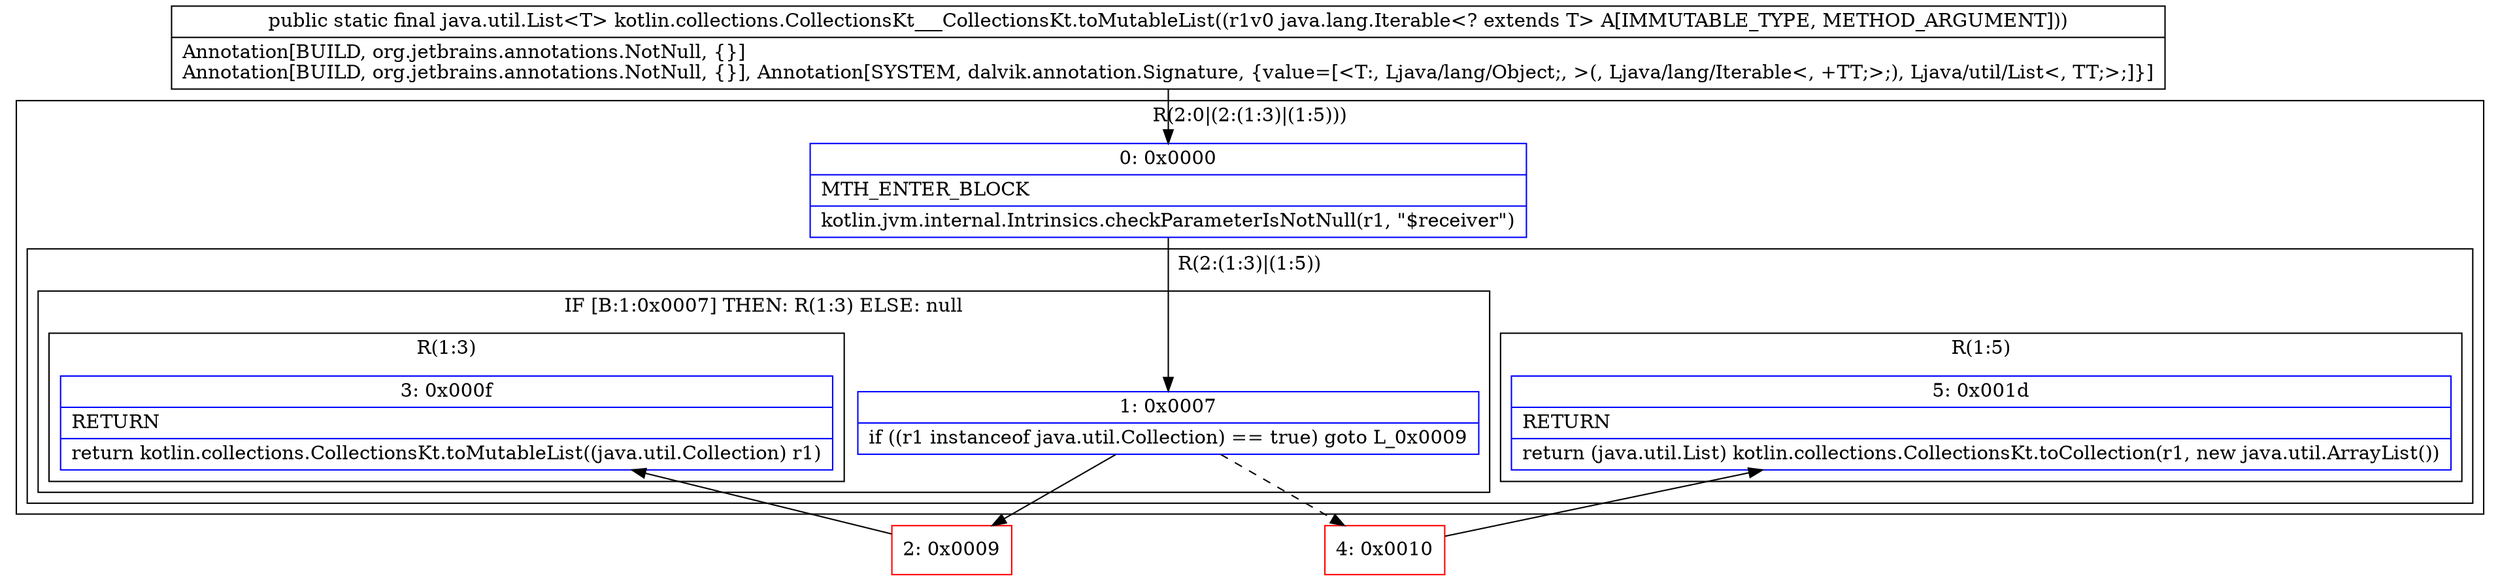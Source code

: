digraph "CFG forkotlin.collections.CollectionsKt___CollectionsKt.toMutableList(Ljava\/lang\/Iterable;)Ljava\/util\/List;" {
subgraph cluster_Region_519720538 {
label = "R(2:0|(2:(1:3)|(1:5)))";
node [shape=record,color=blue];
Node_0 [shape=record,label="{0\:\ 0x0000|MTH_ENTER_BLOCK\l|kotlin.jvm.internal.Intrinsics.checkParameterIsNotNull(r1, \"$receiver\")\l}"];
subgraph cluster_Region_344630543 {
label = "R(2:(1:3)|(1:5))";
node [shape=record,color=blue];
subgraph cluster_IfRegion_1402884904 {
label = "IF [B:1:0x0007] THEN: R(1:3) ELSE: null";
node [shape=record,color=blue];
Node_1 [shape=record,label="{1\:\ 0x0007|if ((r1 instanceof java.util.Collection) == true) goto L_0x0009\l}"];
subgraph cluster_Region_2056511213 {
label = "R(1:3)";
node [shape=record,color=blue];
Node_3 [shape=record,label="{3\:\ 0x000f|RETURN\l|return kotlin.collections.CollectionsKt.toMutableList((java.util.Collection) r1)\l}"];
}
}
subgraph cluster_Region_920115067 {
label = "R(1:5)";
node [shape=record,color=blue];
Node_5 [shape=record,label="{5\:\ 0x001d|RETURN\l|return (java.util.List) kotlin.collections.CollectionsKt.toCollection(r1, new java.util.ArrayList())\l}"];
}
}
}
Node_2 [shape=record,color=red,label="{2\:\ 0x0009}"];
Node_4 [shape=record,color=red,label="{4\:\ 0x0010}"];
MethodNode[shape=record,label="{public static final java.util.List\<T\> kotlin.collections.CollectionsKt___CollectionsKt.toMutableList((r1v0 java.lang.Iterable\<? extends T\> A[IMMUTABLE_TYPE, METHOD_ARGUMENT]))  | Annotation[BUILD, org.jetbrains.annotations.NotNull, \{\}]\lAnnotation[BUILD, org.jetbrains.annotations.NotNull, \{\}], Annotation[SYSTEM, dalvik.annotation.Signature, \{value=[\<T:, Ljava\/lang\/Object;, \>(, Ljava\/lang\/Iterable\<, +TT;\>;), Ljava\/util\/List\<, TT;\>;]\}]\l}"];
MethodNode -> Node_0;
Node_0 -> Node_1;
Node_1 -> Node_2;
Node_1 -> Node_4[style=dashed];
Node_2 -> Node_3;
Node_4 -> Node_5;
}

